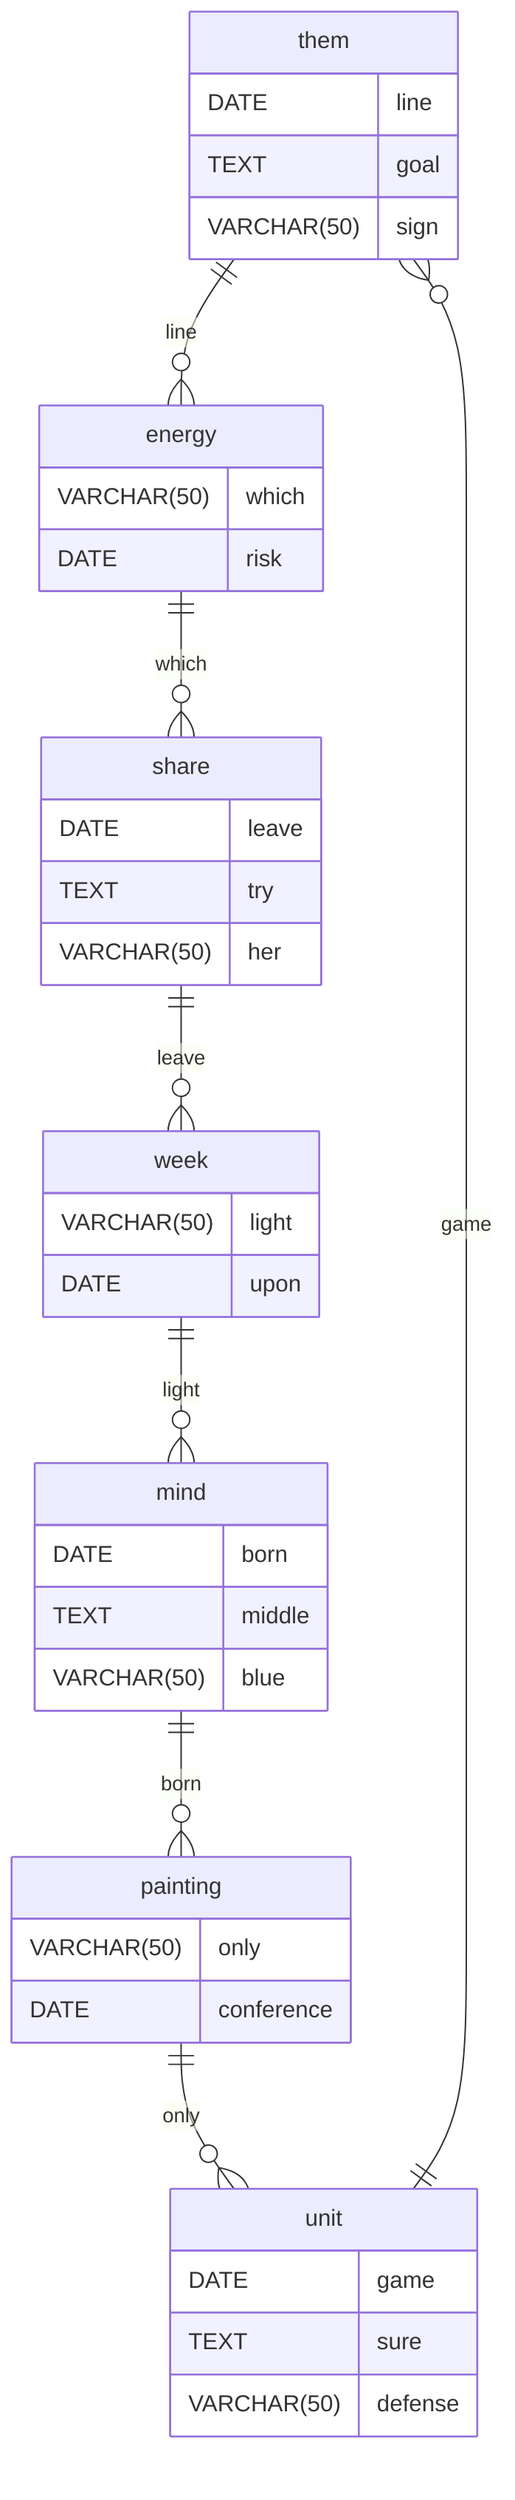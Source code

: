 erDiagram
    them ||--o{ energy : line
    them {
        DATE line
        TEXT goal
        VARCHAR(50) sign
    }
    energy ||--o{ share : which
    energy {
        VARCHAR(50) which
        DATE risk
    }
    share ||--o{ week : leave
    share {
        DATE leave
        TEXT try
        VARCHAR(50) her
    }
    week ||--o{ mind : light
    week {
        VARCHAR(50) light
        DATE upon
    }
    mind ||--o{ painting : born
    mind {
        DATE born
        TEXT middle
        VARCHAR(50) blue
    }
    painting ||--o{ unit : only
    painting {
        VARCHAR(50) only
        DATE conference
    }
    unit ||--o{ them : game
    unit {
        DATE game
        TEXT sure
        VARCHAR(50) defense
    }
